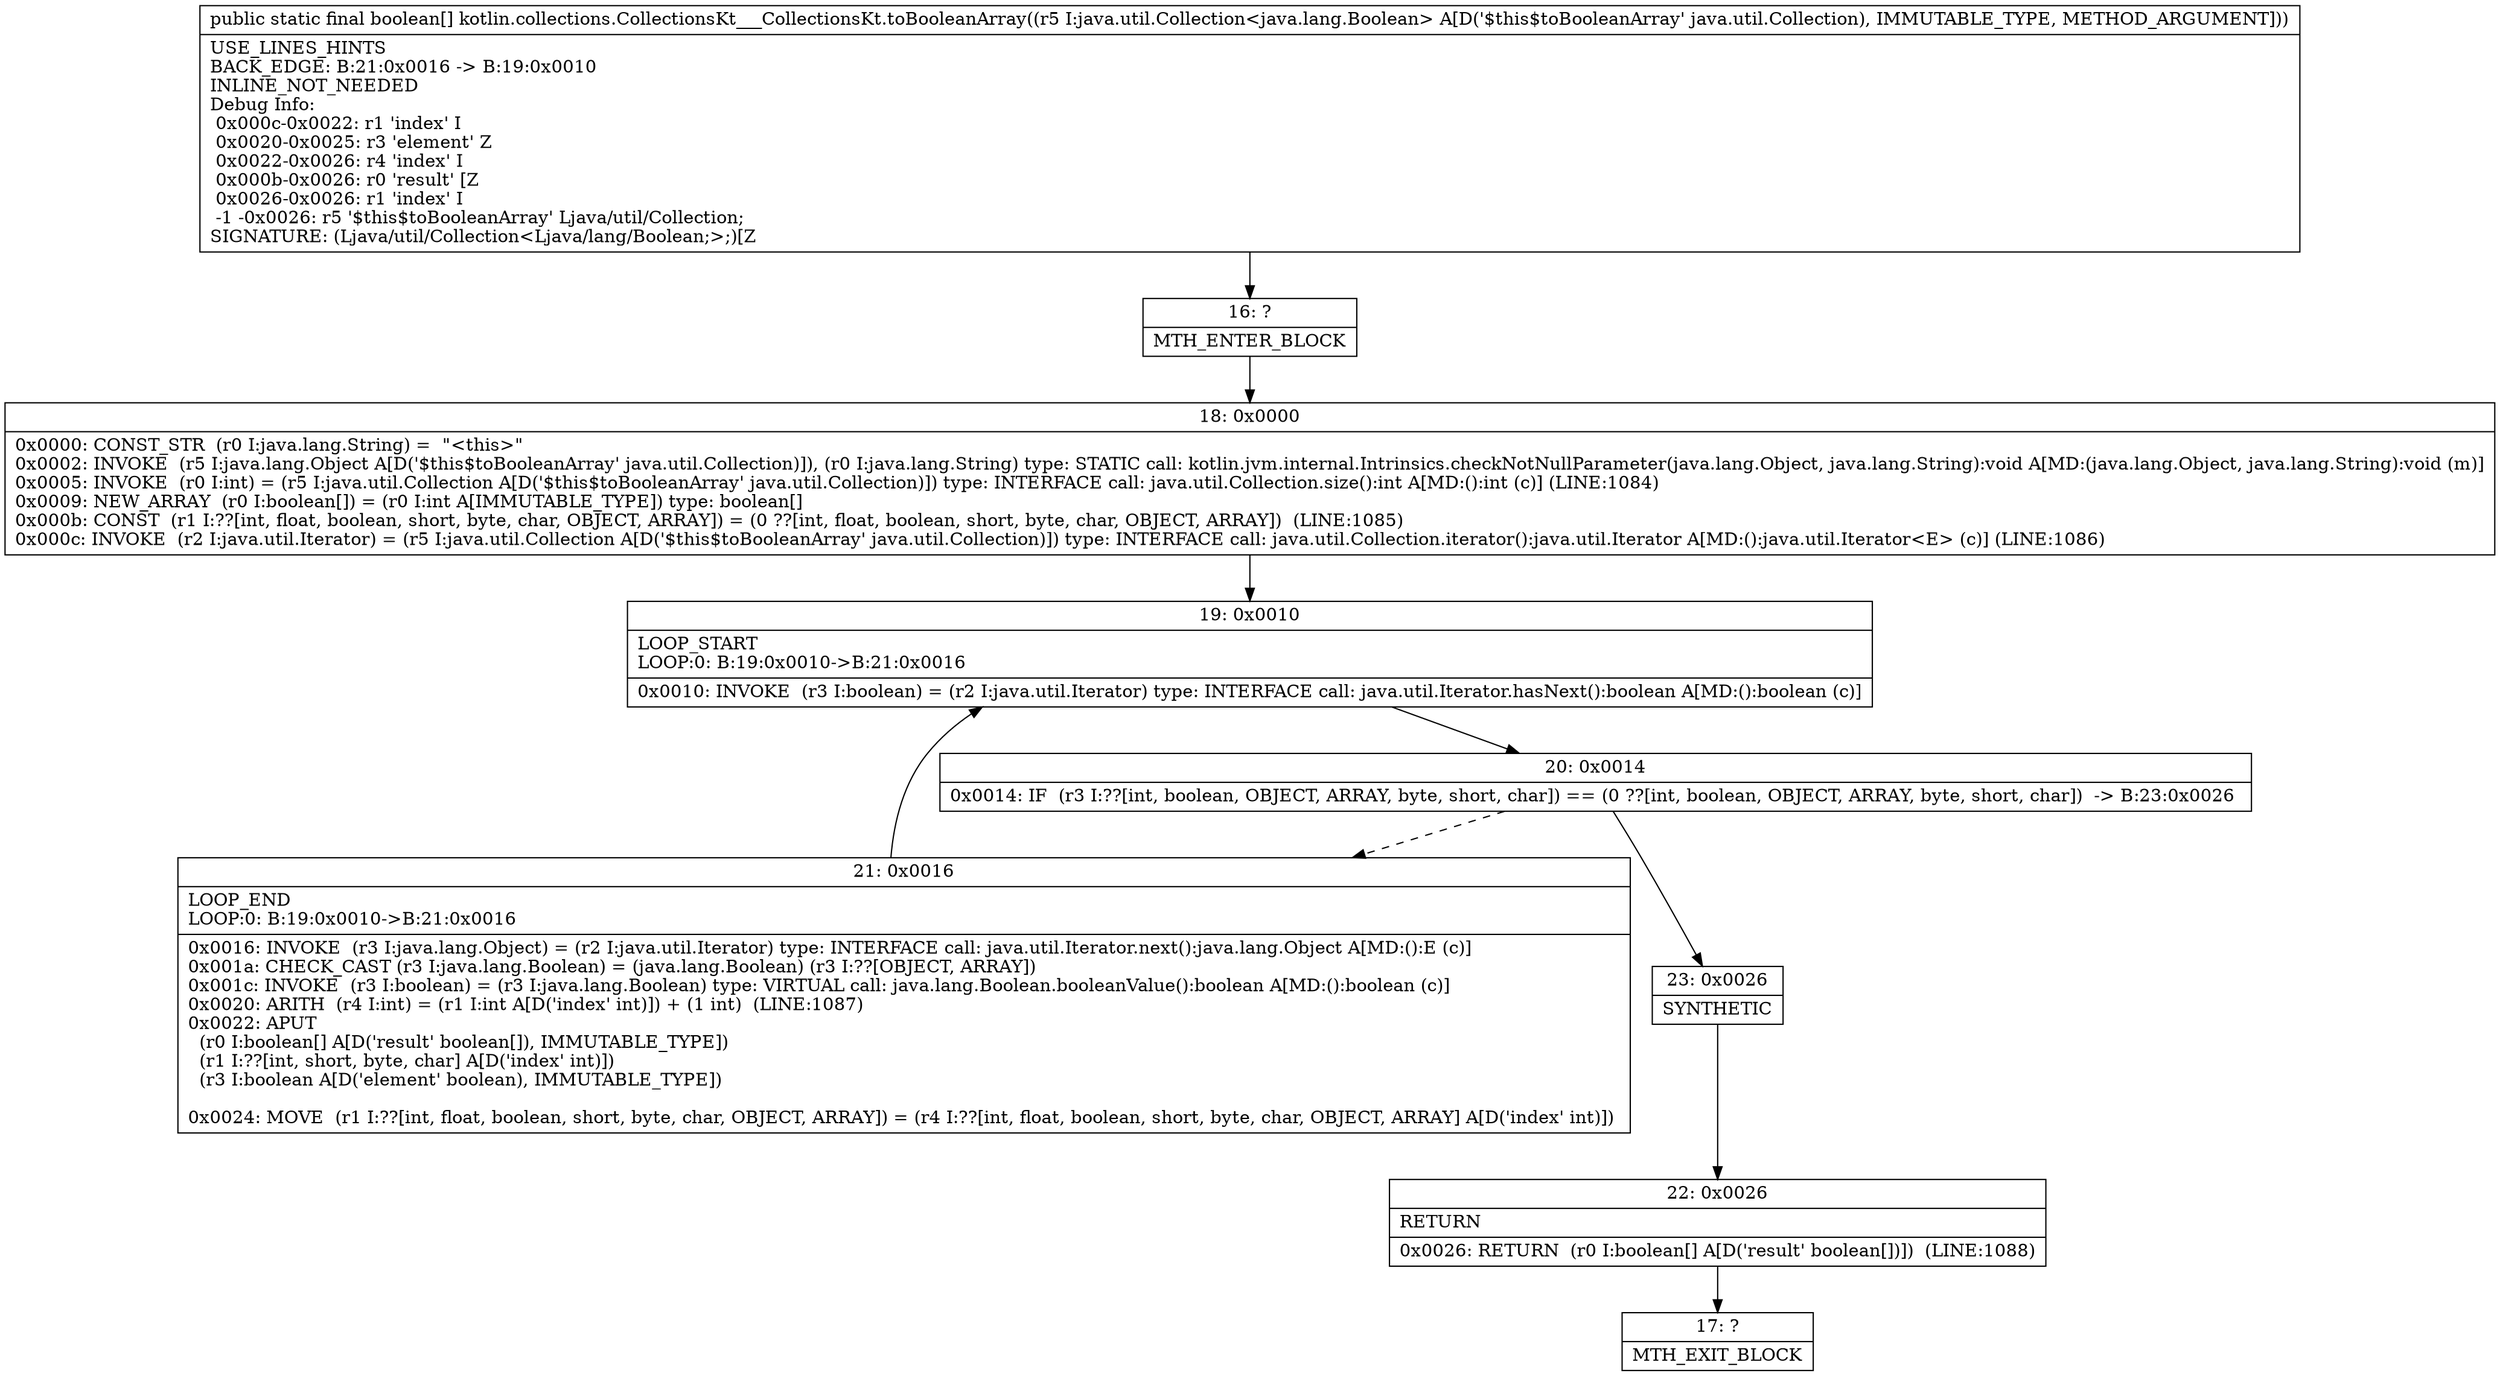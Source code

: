 digraph "CFG forkotlin.collections.CollectionsKt___CollectionsKt.toBooleanArray(Ljava\/util\/Collection;)[Z" {
Node_16 [shape=record,label="{16\:\ ?|MTH_ENTER_BLOCK\l}"];
Node_18 [shape=record,label="{18\:\ 0x0000|0x0000: CONST_STR  (r0 I:java.lang.String) =  \"\<this\>\" \l0x0002: INVOKE  (r5 I:java.lang.Object A[D('$this$toBooleanArray' java.util.Collection)]), (r0 I:java.lang.String) type: STATIC call: kotlin.jvm.internal.Intrinsics.checkNotNullParameter(java.lang.Object, java.lang.String):void A[MD:(java.lang.Object, java.lang.String):void (m)]\l0x0005: INVOKE  (r0 I:int) = (r5 I:java.util.Collection A[D('$this$toBooleanArray' java.util.Collection)]) type: INTERFACE call: java.util.Collection.size():int A[MD:():int (c)] (LINE:1084)\l0x0009: NEW_ARRAY  (r0 I:boolean[]) = (r0 I:int A[IMMUTABLE_TYPE]) type: boolean[] \l0x000b: CONST  (r1 I:??[int, float, boolean, short, byte, char, OBJECT, ARRAY]) = (0 ??[int, float, boolean, short, byte, char, OBJECT, ARRAY])  (LINE:1085)\l0x000c: INVOKE  (r2 I:java.util.Iterator) = (r5 I:java.util.Collection A[D('$this$toBooleanArray' java.util.Collection)]) type: INTERFACE call: java.util.Collection.iterator():java.util.Iterator A[MD:():java.util.Iterator\<E\> (c)] (LINE:1086)\l}"];
Node_19 [shape=record,label="{19\:\ 0x0010|LOOP_START\lLOOP:0: B:19:0x0010\-\>B:21:0x0016\l|0x0010: INVOKE  (r3 I:boolean) = (r2 I:java.util.Iterator) type: INTERFACE call: java.util.Iterator.hasNext():boolean A[MD:():boolean (c)]\l}"];
Node_20 [shape=record,label="{20\:\ 0x0014|0x0014: IF  (r3 I:??[int, boolean, OBJECT, ARRAY, byte, short, char]) == (0 ??[int, boolean, OBJECT, ARRAY, byte, short, char])  \-\> B:23:0x0026 \l}"];
Node_21 [shape=record,label="{21\:\ 0x0016|LOOP_END\lLOOP:0: B:19:0x0010\-\>B:21:0x0016\l|0x0016: INVOKE  (r3 I:java.lang.Object) = (r2 I:java.util.Iterator) type: INTERFACE call: java.util.Iterator.next():java.lang.Object A[MD:():E (c)]\l0x001a: CHECK_CAST (r3 I:java.lang.Boolean) = (java.lang.Boolean) (r3 I:??[OBJECT, ARRAY]) \l0x001c: INVOKE  (r3 I:boolean) = (r3 I:java.lang.Boolean) type: VIRTUAL call: java.lang.Boolean.booleanValue():boolean A[MD:():boolean (c)]\l0x0020: ARITH  (r4 I:int) = (r1 I:int A[D('index' int)]) + (1 int)  (LINE:1087)\l0x0022: APUT  \l  (r0 I:boolean[] A[D('result' boolean[]), IMMUTABLE_TYPE])\l  (r1 I:??[int, short, byte, char] A[D('index' int)])\l  (r3 I:boolean A[D('element' boolean), IMMUTABLE_TYPE])\l \l0x0024: MOVE  (r1 I:??[int, float, boolean, short, byte, char, OBJECT, ARRAY]) = (r4 I:??[int, float, boolean, short, byte, char, OBJECT, ARRAY] A[D('index' int)]) \l}"];
Node_23 [shape=record,label="{23\:\ 0x0026|SYNTHETIC\l}"];
Node_22 [shape=record,label="{22\:\ 0x0026|RETURN\l|0x0026: RETURN  (r0 I:boolean[] A[D('result' boolean[])])  (LINE:1088)\l}"];
Node_17 [shape=record,label="{17\:\ ?|MTH_EXIT_BLOCK\l}"];
MethodNode[shape=record,label="{public static final boolean[] kotlin.collections.CollectionsKt___CollectionsKt.toBooleanArray((r5 I:java.util.Collection\<java.lang.Boolean\> A[D('$this$toBooleanArray' java.util.Collection), IMMUTABLE_TYPE, METHOD_ARGUMENT]))  | USE_LINES_HINTS\lBACK_EDGE: B:21:0x0016 \-\> B:19:0x0010\lINLINE_NOT_NEEDED\lDebug Info:\l  0x000c\-0x0022: r1 'index' I\l  0x0020\-0x0025: r3 'element' Z\l  0x0022\-0x0026: r4 'index' I\l  0x000b\-0x0026: r0 'result' [Z\l  0x0026\-0x0026: r1 'index' I\l  \-1 \-0x0026: r5 '$this$toBooleanArray' Ljava\/util\/Collection;\lSIGNATURE: (Ljava\/util\/Collection\<Ljava\/lang\/Boolean;\>;)[Z\l}"];
MethodNode -> Node_16;Node_16 -> Node_18;
Node_18 -> Node_19;
Node_19 -> Node_20;
Node_20 -> Node_21[style=dashed];
Node_20 -> Node_23;
Node_21 -> Node_19;
Node_23 -> Node_22;
Node_22 -> Node_17;
}

